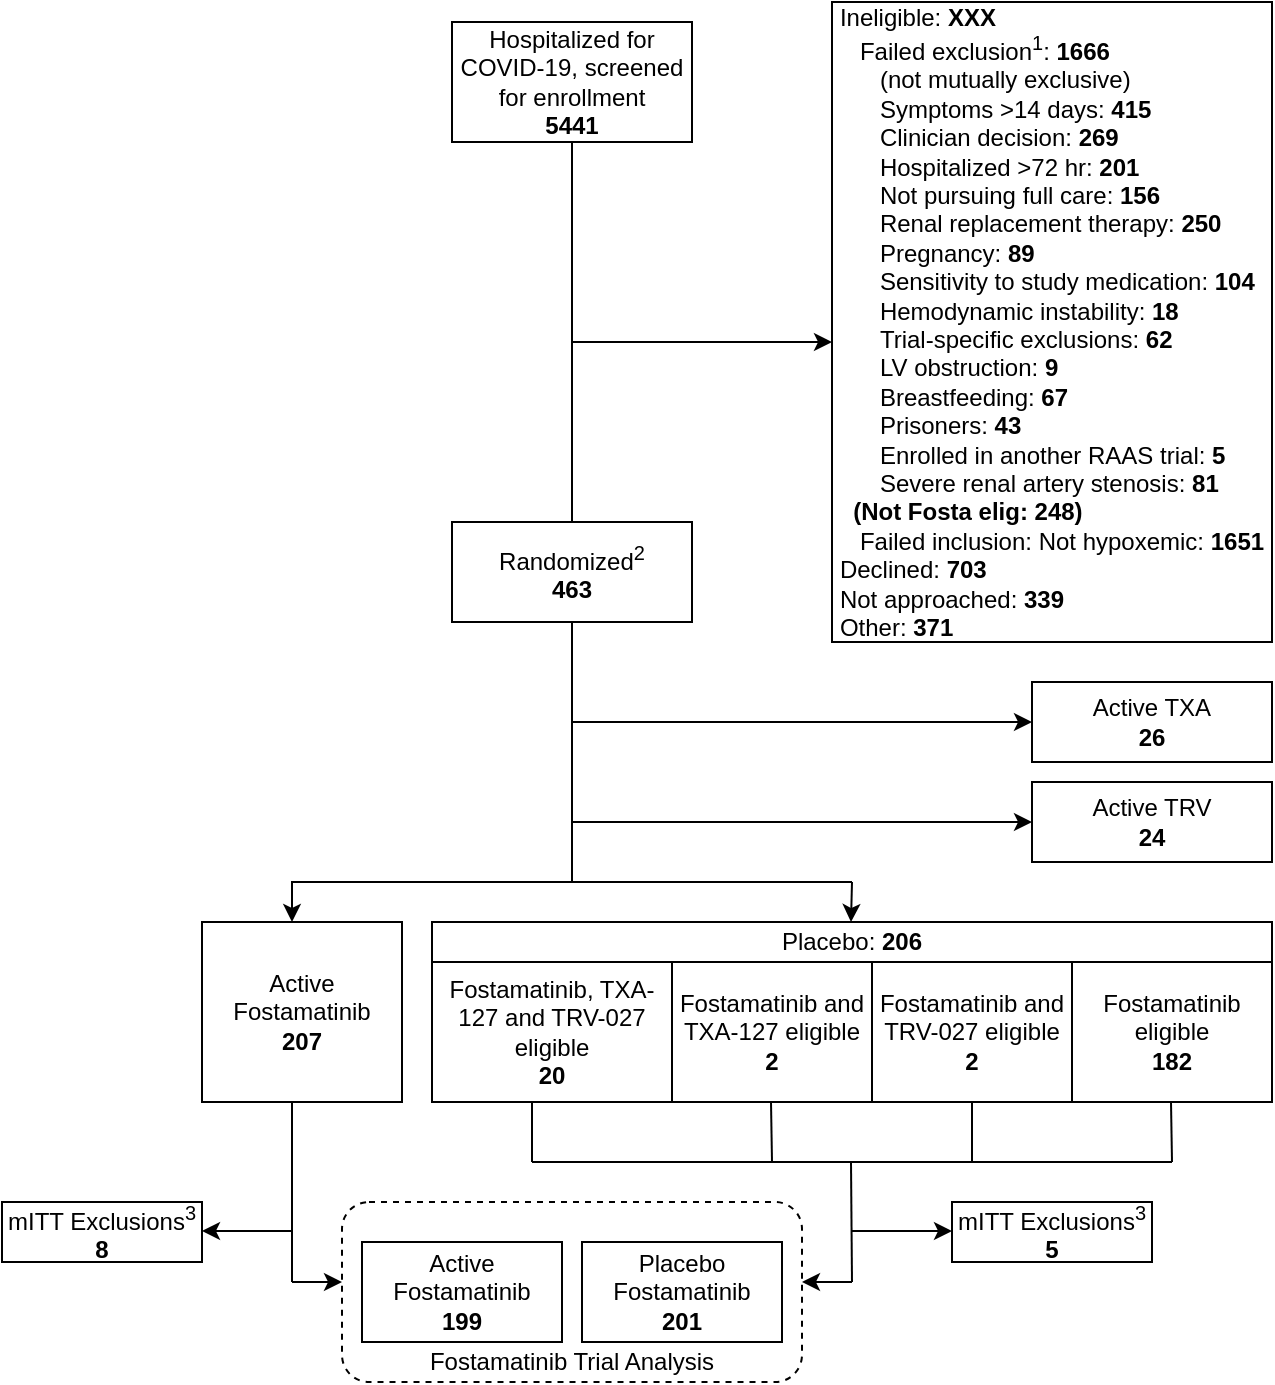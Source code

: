 <mxfile version="22.1.2" type="github">
  <diagram id="HfjM1wZW--X67TTqQhMb" name="Page-1">
    <mxGraphModel dx="1434" dy="790" grid="1" gridSize="10" guides="1" tooltips="1" connect="1" arrows="1" fold="1" page="1" pageScale="1" pageWidth="850" pageHeight="1100" math="0" shadow="0">
      <root>
        <mxCell id="0" />
        <mxCell id="1" parent="0" />
        <mxCell id="et5guZH8IR5iMEiWxP18-27" value="" style="rounded=1;whiteSpace=wrap;html=1;dashed=1;" parent="1" vertex="1">
          <mxGeometry x="305" y="640" width="230" height="90" as="geometry" />
        </mxCell>
        <mxCell id="et5guZH8IR5iMEiWxP18-1" value="Hospitalized for COVID-19, screened for enrollment&lt;br&gt;&lt;b&gt;5441&lt;/b&gt;" style="rounded=0;whiteSpace=wrap;html=1;" parent="1" vertex="1">
          <mxGeometry x="360" y="50" width="120" height="60" as="geometry" />
        </mxCell>
        <mxCell id="et5guZH8IR5iMEiWxP18-2" value="" style="endArrow=none;html=1;rounded=0;exitX=0.5;exitY=1;exitDx=0;exitDy=0;endFill=0;entryX=0.5;entryY=0;entryDx=0;entryDy=0;" parent="1" source="et5guZH8IR5iMEiWxP18-1" target="et5guZH8IR5iMEiWxP18-10" edge="1">
          <mxGeometry width="50" height="50" relative="1" as="geometry">
            <mxPoint x="400" y="340" as="sourcePoint" />
            <mxPoint x="420" y="250" as="targetPoint" />
          </mxGeometry>
        </mxCell>
        <mxCell id="et5guZH8IR5iMEiWxP18-4" value="&lt;div style=&quot;text-align: left;&quot;&gt;&lt;span style=&quot;background-color: initial;&quot;&gt;Ineligible: &lt;b&gt;XXX&lt;/b&gt;&lt;/span&gt;&lt;/div&gt;&lt;div style=&quot;text-align: left;&quot;&gt;&lt;span style=&quot;background-color: initial;&quot;&gt;&lt;b&gt;&amp;nbsp; &amp;nbsp;&lt;/b&gt;Failed exclusion&lt;sup&gt;1&lt;/sup&gt;: &lt;b&gt;1666&lt;/b&gt;&lt;/span&gt;&lt;/div&gt;&lt;div style=&quot;text-align: left;&quot;&gt;&lt;span style=&quot;background-color: initial;&quot;&gt;&lt;b&gt;&amp;nbsp; &amp;nbsp; &amp;nbsp; &lt;/b&gt;(not mutually exclusive)&lt;/span&gt;&lt;/div&gt;&lt;div style=&quot;text-align: left;&quot;&gt;&lt;span style=&quot;background-color: initial;&quot;&gt;&amp;nbsp; &amp;nbsp; &amp;nbsp; Symptoms &amp;gt;14 days: &lt;b&gt;415&lt;/b&gt;&lt;/span&gt;&lt;br&gt;&lt;/div&gt;&lt;div style=&quot;text-align: left;&quot;&gt;&amp;nbsp; &amp;nbsp; &amp;nbsp; Clinician decision: &lt;b&gt;269&lt;/b&gt;&lt;/div&gt;&lt;div style=&quot;text-align: left;&quot;&gt;&amp;nbsp; &amp;nbsp; &amp;nbsp; Hospitalized &amp;gt;72 hr: &lt;b&gt;201&lt;/b&gt;&lt;/div&gt;&lt;div style=&quot;text-align: left;&quot;&gt;&amp;nbsp; &amp;nbsp; &amp;nbsp; Not pursuing full care: &lt;b&gt;156&lt;br&gt;&lt;/b&gt;&lt;/div&gt;&lt;div style=&quot;text-align: left;&quot;&gt;&amp;nbsp; &amp;nbsp; &amp;nbsp; Renal replacement therapy: &lt;b&gt;250&lt;/b&gt;&lt;/div&gt;&lt;div style=&quot;text-align: left;&quot;&gt;&lt;span style=&quot;background-color: initial;&quot;&gt;&amp;nbsp; &amp;nbsp; &amp;nbsp; Pregnancy: &lt;b&gt;89&lt;/b&gt;&lt;/span&gt;&lt;/div&gt;&lt;div style=&quot;text-align: left;&quot;&gt;&lt;b style=&quot;background-color: initial;&quot;&gt;&amp;nbsp; &amp;nbsp; &amp;nbsp; &lt;/b&gt;&lt;span style=&quot;background-color: initial;&quot;&gt;Sensitivity to study medication: &lt;b&gt;104&lt;/b&gt;&lt;/span&gt;&lt;/div&gt;&lt;div style=&quot;text-align: left;&quot;&gt;&lt;span style=&quot;background-color: initial;&quot;&gt;&amp;nbsp; &amp;nbsp; &amp;nbsp; Hemodynamic instability: &lt;b&gt;18&lt;/b&gt;&lt;/span&gt;&lt;/div&gt;&lt;div style=&quot;text-align: left;&quot;&gt;&lt;b style=&quot;border-color: var(--border-color);&quot;&gt;&amp;nbsp; &amp;nbsp; &amp;nbsp;&amp;nbsp;&lt;/b&gt;Trial-specific exclusions: &lt;b&gt;62&lt;/b&gt;&lt;span style=&quot;background-color: initial;&quot;&gt;&lt;b&gt;&lt;br&gt;&lt;/b&gt;&lt;/span&gt;&lt;/div&gt;&lt;div style=&quot;text-align: left;&quot;&gt;&lt;span style=&quot;background-color: initial;&quot;&gt;&lt;b&gt;&amp;nbsp; &amp;nbsp; &amp;nbsp; &lt;/b&gt;LV obstruction: &lt;b&gt;9&lt;/b&gt;&lt;/span&gt;&lt;/div&gt;&lt;div style=&quot;text-align: left;&quot;&gt;&lt;span style=&quot;background-color: initial;&quot;&gt;&lt;b&gt;&amp;nbsp; &amp;nbsp; &amp;nbsp; &lt;/b&gt;Breastfeeding: &lt;b&gt;67&lt;/b&gt;&lt;/span&gt;&lt;/div&gt;&lt;div style=&quot;text-align: left;&quot;&gt;&lt;span style=&quot;background-color: initial;&quot;&gt;&amp;nbsp; &amp;nbsp; &amp;nbsp; Prisoners: &lt;b&gt;43&lt;/b&gt;&lt;/span&gt;&lt;/div&gt;&lt;div style=&quot;text-align: left;&quot;&gt;&lt;span style=&quot;background-color: initial;&quot;&gt;&amp;nbsp; &amp;nbsp; &amp;nbsp; Enrolled in another RAAS trial: &lt;b&gt;5&lt;/b&gt;&lt;/span&gt;&lt;/div&gt;&lt;div style=&quot;text-align: left;&quot;&gt;&lt;span style=&quot;background-color: initial;&quot;&gt;&amp;nbsp; &amp;nbsp; &amp;nbsp; Severe renal artery stenosis: &lt;b&gt;81&lt;/b&gt;&lt;/span&gt;&lt;/div&gt;&lt;div style=&quot;text-align: left;&quot;&gt;&lt;span style=&quot;background-color: initial;&quot;&gt;&lt;b&gt;&amp;nbsp; (Not Fosta elig: 248)&lt;/b&gt;&lt;/span&gt;&lt;/div&gt;&lt;div style=&quot;text-align: left;&quot;&gt;&amp;nbsp; &amp;nbsp;Failed inclusion: Not hypoxemic: &lt;b&gt;1651&lt;br&gt;&lt;/b&gt;&lt;/div&gt;&lt;div style=&quot;text-align: left;&quot;&gt;&lt;span style=&quot;border-color: var(--border-color);&quot;&gt;Declined: &lt;b&gt;703&lt;/b&gt;&lt;br&gt;&lt;/span&gt;&lt;/div&gt;&lt;div style=&quot;text-align: left;&quot;&gt;&lt;span style=&quot;background-color: initial;&quot;&gt;Not approached: &lt;b&gt;339&lt;/b&gt;&lt;/span&gt;&lt;/div&gt;&lt;div style=&quot;text-align: left;&quot;&gt;&lt;span style=&quot;background-color: initial;&quot;&gt;Other: &lt;b&gt;371&lt;/b&gt;&lt;/span&gt;&lt;br&gt;&lt;/div&gt;" style="rounded=0;whiteSpace=wrap;html=1;" parent="1" vertex="1">
          <mxGeometry x="550" y="40" width="220" height="320" as="geometry" />
        </mxCell>
        <mxCell id="et5guZH8IR5iMEiWxP18-10" value="Randomized&lt;sup style=&quot;&quot;&gt;&lt;font style=&quot;font-size: 10px;&quot;&gt;2&lt;/font&gt;&lt;/sup&gt;&lt;br&gt;&lt;b&gt;463&lt;/b&gt;" style="rounded=0;whiteSpace=wrap;html=1;" parent="1" vertex="1">
          <mxGeometry x="360" y="300" width="120" height="50" as="geometry" />
        </mxCell>
        <mxCell id="et5guZH8IR5iMEiWxP18-12" value="" style="endArrow=none;html=1;rounded=0;entryX=0.5;entryY=1;entryDx=0;entryDy=0;" parent="1" target="et5guZH8IR5iMEiWxP18-10" edge="1">
          <mxGeometry width="50" height="50" relative="1" as="geometry">
            <mxPoint x="420" y="480" as="sourcePoint" />
            <mxPoint x="450" y="330" as="targetPoint" />
          </mxGeometry>
        </mxCell>
        <mxCell id="et5guZH8IR5iMEiWxP18-16" value="&lt;div style=&quot;&quot;&gt;&lt;span style=&quot;background-color: initial;&quot;&gt;Active Fostamatinib&lt;/span&gt;&lt;/div&gt;&lt;div style=&quot;&quot;&gt;&lt;b&gt;207&lt;/b&gt;&lt;/div&gt;" style="rounded=0;whiteSpace=wrap;html=1;align=center;" parent="1" vertex="1">
          <mxGeometry x="235" y="500" width="100" height="90" as="geometry" />
        </mxCell>
        <mxCell id="et5guZH8IR5iMEiWxP18-17" value="&lt;b&gt;&lt;br&gt;&lt;/b&gt;" style="rounded=0;whiteSpace=wrap;html=1;" parent="1" vertex="1">
          <mxGeometry x="420" y="500" width="200" height="70" as="geometry" />
        </mxCell>
        <mxCell id="et5guZH8IR5iMEiWxP18-20" value="Active TXA&lt;br&gt;&lt;b&gt;26&lt;/b&gt;" style="rounded=0;whiteSpace=wrap;html=1;" parent="1" vertex="1">
          <mxGeometry x="650" y="380" width="120" height="40" as="geometry" />
        </mxCell>
        <mxCell id="et5guZH8IR5iMEiWxP18-22" style="edgeStyle=orthogonalEdgeStyle;rounded=0;orthogonalLoop=1;jettySize=auto;html=1;exitX=0.5;exitY=1;exitDx=0;exitDy=0;endArrow=none;endFill=0;" parent="1" source="et5guZH8IR5iMEiWxP18-16" target="et5guZH8IR5iMEiWxP18-16" edge="1">
          <mxGeometry relative="1" as="geometry" />
        </mxCell>
        <mxCell id="et5guZH8IR5iMEiWxP18-23" value="&lt;font style=&quot;font-size: 12px;&quot;&gt;Placebo Fostamatinib&lt;br&gt;&lt;b&gt;201&lt;/b&gt;&lt;br&gt;&lt;/font&gt;" style="rounded=0;whiteSpace=wrap;html=1;" parent="1" vertex="1">
          <mxGeometry x="425" y="660" width="100" height="50" as="geometry" />
        </mxCell>
        <mxCell id="et5guZH8IR5iMEiWxP18-33" value="" style="endArrow=classic;html=1;rounded=0;" parent="1" edge="1">
          <mxGeometry width="50" height="50" relative="1" as="geometry">
            <mxPoint x="420" y="210" as="sourcePoint" />
            <mxPoint x="550" y="210" as="targetPoint" />
            <Array as="points">
              <mxPoint x="490" y="210" />
              <mxPoint x="530" y="210" />
            </Array>
          </mxGeometry>
        </mxCell>
        <mxCell id="et5guZH8IR5iMEiWxP18-49" value="Fostamatinib Trial Analysis" style="text;html=1;strokeColor=none;fillColor=none;align=center;verticalAlign=middle;whiteSpace=wrap;rounded=0;dashed=1;" parent="1" vertex="1">
          <mxGeometry x="345" y="710" width="150" height="20" as="geometry" />
        </mxCell>
        <mxCell id="et5guZH8IR5iMEiWxP18-55" value="" style="endArrow=classic;html=1;rounded=0;entryX=0;entryY=0.5;entryDx=0;entryDy=0;entryPerimeter=0;" parent="1" edge="1">
          <mxGeometry width="50" height="50" relative="1" as="geometry">
            <mxPoint x="420" y="400" as="sourcePoint" />
            <mxPoint x="650" y="400" as="targetPoint" />
          </mxGeometry>
        </mxCell>
        <mxCell id="et5guZH8IR5iMEiWxP18-56" value="&lt;div style=&quot;&quot;&gt;&lt;span style=&quot;background-color: initial;&quot;&gt;Active Fostamatinib&lt;/span&gt;&lt;/div&gt;&lt;div style=&quot;&quot;&gt;&lt;b&gt;199&lt;/b&gt;&lt;/div&gt;" style="rounded=0;whiteSpace=wrap;html=1;align=center;" parent="1" vertex="1">
          <mxGeometry x="315" y="660" width="100" height="50" as="geometry" />
        </mxCell>
        <mxCell id="jMuF3EqlF6J_qGCGLpIN-2" value="Fostamatinib, TXA-127 and TRV-027 eligible&lt;br style=&quot;border-color: var(--border-color);&quot;&gt;&lt;b&gt;20&lt;/b&gt;" style="rounded=0;whiteSpace=wrap;html=1;" parent="1" vertex="1">
          <mxGeometry x="350" y="520" width="120" height="70" as="geometry" />
        </mxCell>
        <mxCell id="jMuF3EqlF6J_qGCGLpIN-3" value="Fostamatinib and TRV-027 eligible&lt;br&gt;&lt;b&gt;2&lt;/b&gt;" style="rounded=0;whiteSpace=wrap;html=1;" parent="1" vertex="1">
          <mxGeometry x="570" y="520" width="100" height="70" as="geometry" />
        </mxCell>
        <mxCell id="jMuF3EqlF6J_qGCGLpIN-4" value="Fostamatinib and TXA-127 eligible&lt;br&gt;&lt;b&gt;2&lt;/b&gt;" style="rounded=0;whiteSpace=wrap;html=1;" parent="1" vertex="1">
          <mxGeometry x="470" y="520" width="100" height="70" as="geometry" />
        </mxCell>
        <mxCell id="wyQJDgZwZa48RFsRyzTD-11" value="" style="endArrow=none;html=1;rounded=0;exitX=0.5;exitY=1;exitDx=0;exitDy=0;" parent="1" source="jMuF3EqlF6J_qGCGLpIN-4" edge="1">
          <mxGeometry width="50" height="50" relative="1" as="geometry">
            <mxPoint x="420" y="560" as="sourcePoint" />
            <mxPoint x="500" y="590" as="targetPoint" />
          </mxGeometry>
        </mxCell>
        <mxCell id="e6Mgp7aJvmVQ6rzXZ3QZ-8" value="Placebo: &lt;b&gt;206&lt;/b&gt;" style="rounded=0;whiteSpace=wrap;html=1;" parent="1" vertex="1">
          <mxGeometry x="350" y="500" width="420" height="20" as="geometry" />
        </mxCell>
        <mxCell id="e6Mgp7aJvmVQ6rzXZ3QZ-9" value="&lt;font style=&quot;font-size: 12px;&quot;&gt;mITT Exclusions&lt;sup&gt;3&lt;/sup&gt;&lt;br&gt;&lt;b&gt;8&lt;/b&gt;&lt;br&gt;&lt;/font&gt;" style="rounded=0;whiteSpace=wrap;html=1;fontSize=10;" parent="1" vertex="1">
          <mxGeometry x="135" y="640" width="100" height="30" as="geometry" />
        </mxCell>
        <mxCell id="e6Mgp7aJvmVQ6rzXZ3QZ-11" value="&lt;font style=&quot;font-size: 12px;&quot;&gt;mITT Exclusions&lt;sup style=&quot;border-color: var(--border-color);&quot;&gt;3&lt;/sup&gt;&lt;br&gt;&lt;b&gt;5&lt;/b&gt;&lt;br&gt;&lt;/font&gt;" style="rounded=0;whiteSpace=wrap;html=1;fontSize=10;" parent="1" vertex="1">
          <mxGeometry x="610" y="640" width="100" height="30" as="geometry" />
        </mxCell>
        <mxCell id="agvJTrhW3Z4hry4g2v_m-1" value="Active TRV&lt;br&gt;&lt;b&gt;24&lt;/b&gt;" style="rounded=0;whiteSpace=wrap;html=1;" parent="1" vertex="1">
          <mxGeometry x="650" y="430" width="120" height="40" as="geometry" />
        </mxCell>
        <mxCell id="agvJTrhW3Z4hry4g2v_m-2" value="" style="endArrow=classic;html=1;rounded=0;entryX=0;entryY=0.5;entryDx=0;entryDy=0;entryPerimeter=0;" parent="1" edge="1">
          <mxGeometry width="50" height="50" relative="1" as="geometry">
            <mxPoint x="420" y="450" as="sourcePoint" />
            <mxPoint x="650" y="450" as="targetPoint" />
          </mxGeometry>
        </mxCell>
        <mxCell id="agvJTrhW3Z4hry4g2v_m-5" value="Fostamatinib eligible&lt;br&gt;&lt;b&gt;182&lt;/b&gt;" style="rounded=0;whiteSpace=wrap;html=1;" parent="1" vertex="1">
          <mxGeometry x="670" y="520" width="100" height="70" as="geometry" />
        </mxCell>
        <mxCell id="agvJTrhW3Z4hry4g2v_m-10" value="" style="endArrow=classic;html=1;rounded=0;" parent="1" edge="1">
          <mxGeometry width="50" height="50" relative="1" as="geometry">
            <mxPoint x="560" y="654.5" as="sourcePoint" />
            <mxPoint x="610" y="654.5" as="targetPoint" />
          </mxGeometry>
        </mxCell>
        <mxCell id="agvJTrhW3Z4hry4g2v_m-13" value="" style="endArrow=none;html=1;rounded=0;" parent="1" edge="1">
          <mxGeometry width="50" height="50" relative="1" as="geometry">
            <mxPoint x="280" y="480" as="sourcePoint" />
            <mxPoint x="560" y="480" as="targetPoint" />
          </mxGeometry>
        </mxCell>
        <mxCell id="agvJTrhW3Z4hry4g2v_m-25" value="" style="endArrow=classic;html=1;rounded=0;" parent="1" edge="1">
          <mxGeometry width="50" height="50" relative="1" as="geometry">
            <mxPoint x="560" y="480" as="sourcePoint" />
            <mxPoint x="559.5" y="500" as="targetPoint" />
          </mxGeometry>
        </mxCell>
        <mxCell id="agvJTrhW3Z4hry4g2v_m-27" value="" style="endArrow=classic;html=1;rounded=0;" parent="1" edge="1">
          <mxGeometry width="50" height="50" relative="1" as="geometry">
            <mxPoint x="280" y="479.5" as="sourcePoint" />
            <mxPoint x="280" y="500" as="targetPoint" />
          </mxGeometry>
        </mxCell>
        <mxCell id="agvJTrhW3Z4hry4g2v_m-29" value="" style="endArrow=none;html=1;rounded=0;entryX=0.5;entryY=1;entryDx=0;entryDy=0;" parent="1" edge="1">
          <mxGeometry width="50" height="50" relative="1" as="geometry">
            <mxPoint x="400" y="620" as="sourcePoint" />
            <mxPoint x="400" y="590" as="targetPoint" />
          </mxGeometry>
        </mxCell>
        <mxCell id="agvJTrhW3Z4hry4g2v_m-30" value="" style="endArrow=none;html=1;rounded=0;entryX=0.5;entryY=1;entryDx=0;entryDy=0;" parent="1" edge="1">
          <mxGeometry width="50" height="50" relative="1" as="geometry">
            <mxPoint x="520" y="620" as="sourcePoint" />
            <mxPoint x="519.5" y="590" as="targetPoint" />
          </mxGeometry>
        </mxCell>
        <mxCell id="agvJTrhW3Z4hry4g2v_m-31" value="" style="endArrow=none;html=1;rounded=0;entryX=0.5;entryY=1;entryDx=0;entryDy=0;" parent="1" edge="1">
          <mxGeometry width="50" height="50" relative="1" as="geometry">
            <mxPoint x="620" y="620" as="sourcePoint" />
            <mxPoint x="620" y="590" as="targetPoint" />
          </mxGeometry>
        </mxCell>
        <mxCell id="agvJTrhW3Z4hry4g2v_m-32" value="" style="endArrow=none;html=1;rounded=0;entryX=0.5;entryY=1;entryDx=0;entryDy=0;" parent="1" edge="1">
          <mxGeometry width="50" height="50" relative="1" as="geometry">
            <mxPoint x="720" y="620" as="sourcePoint" />
            <mxPoint x="719.5" y="590" as="targetPoint" />
          </mxGeometry>
        </mxCell>
        <mxCell id="agvJTrhW3Z4hry4g2v_m-33" value="" style="endArrow=none;html=1;rounded=0;" parent="1" edge="1">
          <mxGeometry width="50" height="50" relative="1" as="geometry">
            <mxPoint x="400" y="620" as="sourcePoint" />
            <mxPoint x="720" y="620" as="targetPoint" />
          </mxGeometry>
        </mxCell>
        <mxCell id="agvJTrhW3Z4hry4g2v_m-34" value="" style="endArrow=none;html=1;rounded=0;entryX=0.5;entryY=1;entryDx=0;entryDy=0;" parent="1" edge="1">
          <mxGeometry width="50" height="50" relative="1" as="geometry">
            <mxPoint x="280" y="680" as="sourcePoint" />
            <mxPoint x="280" y="590" as="targetPoint" />
          </mxGeometry>
        </mxCell>
        <mxCell id="agvJTrhW3Z4hry4g2v_m-37" value="" style="endArrow=none;html=1;rounded=0;entryX=0.5;entryY=1;entryDx=0;entryDy=0;" parent="1" edge="1">
          <mxGeometry width="50" height="50" relative="1" as="geometry">
            <mxPoint x="560" y="680" as="sourcePoint" />
            <mxPoint x="559.5" y="620" as="targetPoint" />
          </mxGeometry>
        </mxCell>
        <mxCell id="agvJTrhW3Z4hry4g2v_m-38" value="" style="endArrow=classic;html=1;rounded=0;" parent="1" edge="1">
          <mxGeometry width="50" height="50" relative="1" as="geometry">
            <mxPoint x="280" y="654.5" as="sourcePoint" />
            <mxPoint x="235" y="654.5" as="targetPoint" />
          </mxGeometry>
        </mxCell>
        <mxCell id="agvJTrhW3Z4hry4g2v_m-39" value="" style="endArrow=classic;html=1;rounded=0;" parent="1" edge="1">
          <mxGeometry width="50" height="50" relative="1" as="geometry">
            <mxPoint x="280" y="680" as="sourcePoint" />
            <mxPoint x="305" y="680" as="targetPoint" />
          </mxGeometry>
        </mxCell>
        <mxCell id="agvJTrhW3Z4hry4g2v_m-40" value="" style="endArrow=classic;html=1;rounded=0;" parent="1" edge="1">
          <mxGeometry width="50" height="50" relative="1" as="geometry">
            <mxPoint x="560" y="680" as="sourcePoint" />
            <mxPoint x="535" y="680" as="targetPoint" />
          </mxGeometry>
        </mxCell>
      </root>
    </mxGraphModel>
  </diagram>
</mxfile>
